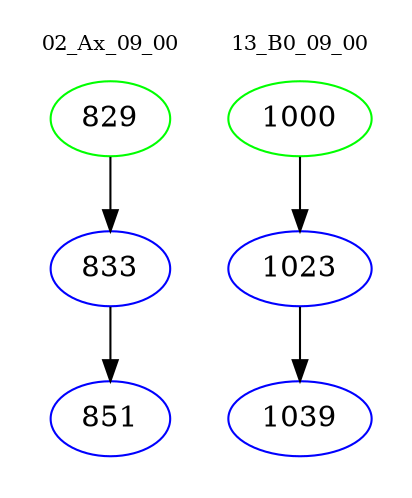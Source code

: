 digraph{
subgraph cluster_0 {
color = white
label = "02_Ax_09_00";
fontsize=10;
T0_829 [label="829", color="green"]
T0_829 -> T0_833 [color="black"]
T0_833 [label="833", color="blue"]
T0_833 -> T0_851 [color="black"]
T0_851 [label="851", color="blue"]
}
subgraph cluster_1 {
color = white
label = "13_B0_09_00";
fontsize=10;
T1_1000 [label="1000", color="green"]
T1_1000 -> T1_1023 [color="black"]
T1_1023 [label="1023", color="blue"]
T1_1023 -> T1_1039 [color="black"]
T1_1039 [label="1039", color="blue"]
}
}
